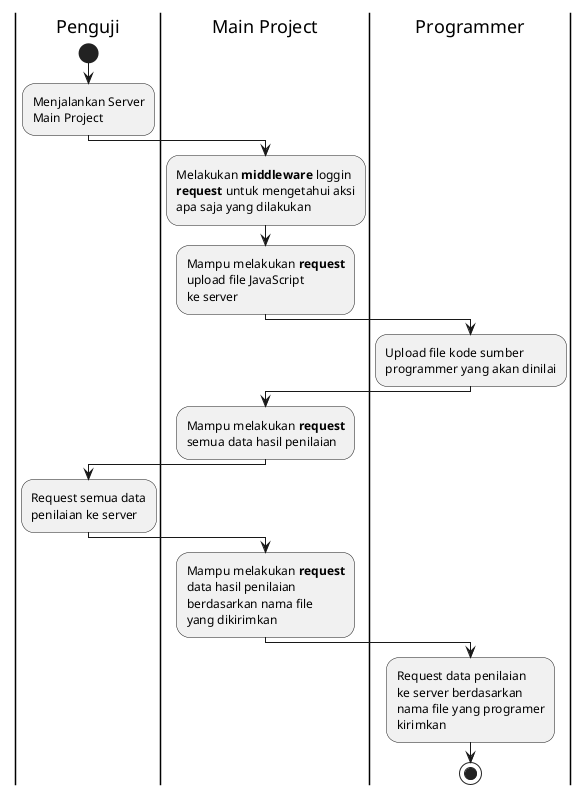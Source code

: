 @startuml
|Penguji|
start
:Menjalankan Server
Main Project;
|Main Project|
:Melakukan **middleware** loggin
**request** untuk mengetahui aksi
apa saja yang dilakukan;
:Mampu melakukan **request**
upload file JavaScript
ke server;
|Programmer|
:Upload file kode sumber
programmer yang akan dinilai;
|Main Project|
:Mampu melakukan **request**
semua data hasil penilaian;
|Penguji|
:Request semua data
penilaian ke server;
|Main Project|
:Mampu melakukan **request**
data hasil penilaian
berdasarkan nama file
yang dikirimkan;
|Programmer|
:Request data penilaian
ke server berdasarkan
nama file yang programer
kirimkan;
stop
@enduml
